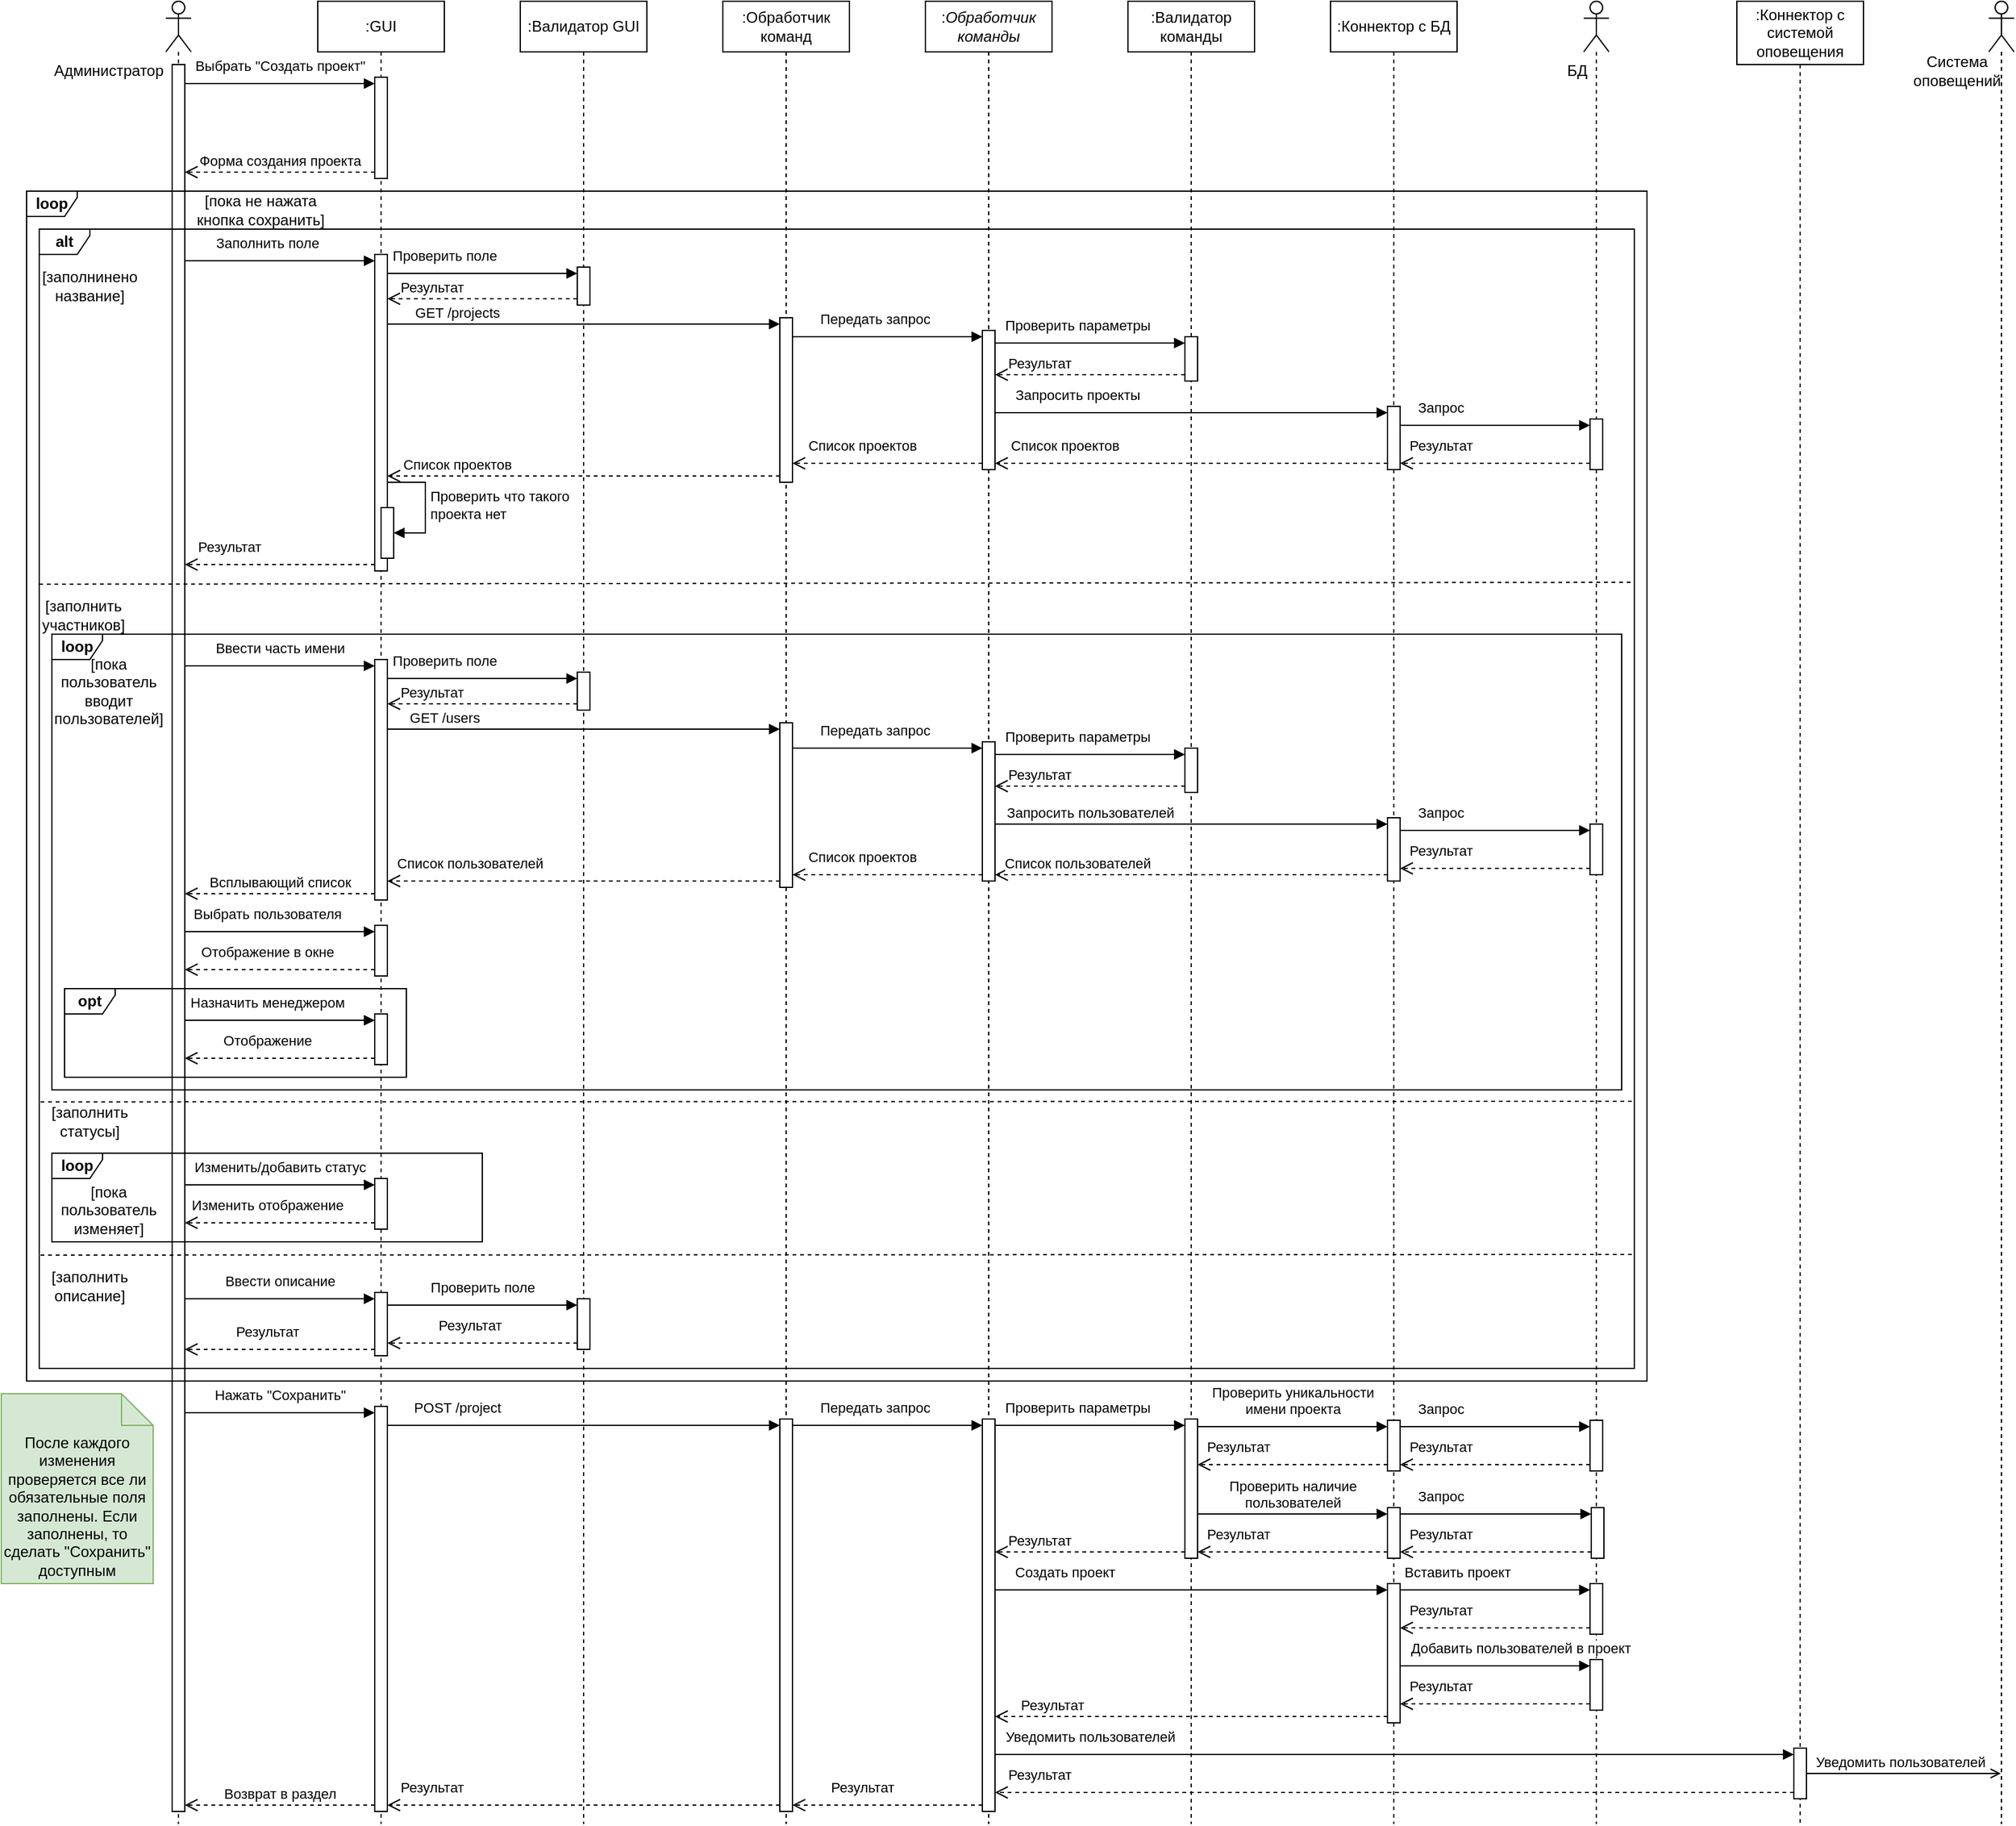 <mxfile version="23.1.5" type="device">
  <diagram name="Страница — 1" id="trLNLtZM0I9YAx9lOJCE">
    <mxGraphModel dx="1525" dy="470" grid="1" gridSize="10" guides="1" tooltips="1" connect="1" arrows="1" fold="1" page="1" pageScale="1" pageWidth="827" pageHeight="1169" math="0" shadow="0">
      <root>
        <mxCell id="0" />
        <mxCell id="1" parent="0" />
        <mxCell id="gv5lze--wlOEz9VzUW8e-1" value="" style="shape=umlLifeline;perimeter=lifelinePerimeter;whiteSpace=wrap;html=1;container=1;dropTarget=0;collapsible=0;recursiveResize=0;outlineConnect=0;portConstraint=eastwest;newEdgeStyle={&quot;curved&quot;:0,&quot;rounded&quot;:0};participant=umlActor;" parent="1" vertex="1">
          <mxGeometry x="110" width="20" height="1440" as="geometry" />
        </mxCell>
        <mxCell id="gv5lze--wlOEz9VzUW8e-3" value="" style="html=1;points=[[0,0,0,0,5],[0,1,0,0,-5],[1,0,0,0,5],[1,1,0,0,-5]];perimeter=orthogonalPerimeter;outlineConnect=0;targetShapes=umlLifeline;portConstraint=eastwest;newEdgeStyle={&quot;curved&quot;:0,&quot;rounded&quot;:0};" parent="gv5lze--wlOEz9VzUW8e-1" vertex="1">
          <mxGeometry x="5" y="50" width="10" height="1380" as="geometry" />
        </mxCell>
        <mxCell id="gv5lze--wlOEz9VzUW8e-2" value="Администратор" style="text;html=1;align=center;verticalAlign=middle;whiteSpace=wrap;rounded=0;" parent="1" vertex="1">
          <mxGeometry x="20" y="40" width="90" height="30" as="geometry" />
        </mxCell>
        <mxCell id="gv5lze--wlOEz9VzUW8e-4" value=":GUI" style="shape=umlLifeline;perimeter=lifelinePerimeter;whiteSpace=wrap;html=1;container=1;dropTarget=0;collapsible=0;recursiveResize=0;outlineConnect=0;portConstraint=eastwest;newEdgeStyle={&quot;curved&quot;:0,&quot;rounded&quot;:0};" parent="1" vertex="1">
          <mxGeometry x="230" width="100" height="1440" as="geometry" />
        </mxCell>
        <mxCell id="gv5lze--wlOEz9VzUW8e-10" value="" style="html=1;points=[[0,0,0,0,5],[0,1,0,0,-5],[1,0,0,0,5],[1,1,0,0,-5]];perimeter=orthogonalPerimeter;outlineConnect=0;targetShapes=umlLifeline;portConstraint=eastwest;newEdgeStyle={&quot;curved&quot;:0,&quot;rounded&quot;:0};" parent="gv5lze--wlOEz9VzUW8e-4" vertex="1">
          <mxGeometry x="45" y="60" width="10" height="80" as="geometry" />
        </mxCell>
        <mxCell id="gv5lze--wlOEz9VzUW8e-78" value="" style="html=1;points=[[0,0,0,0,5],[0,1,0,0,-5],[1,0,0,0,5],[1,1,0,0,-5]];perimeter=orthogonalPerimeter;outlineConnect=0;targetShapes=umlLifeline;portConstraint=eastwest;newEdgeStyle={&quot;curved&quot;:0,&quot;rounded&quot;:0};" parent="gv5lze--wlOEz9VzUW8e-4" vertex="1">
          <mxGeometry x="45" y="520" width="10" height="190" as="geometry" />
        </mxCell>
        <mxCell id="gv5lze--wlOEz9VzUW8e-79" value="Ввести часть имени" style="html=1;verticalAlign=bottom;endArrow=block;curved=0;rounded=0;entryX=0;entryY=0;entryDx=0;entryDy=5;entryPerimeter=0;" parent="gv5lze--wlOEz9VzUW8e-4" target="gv5lze--wlOEz9VzUW8e-78" edge="1">
          <mxGeometry y="5" relative="1" as="geometry">
            <mxPoint x="-105" y="525" as="sourcePoint" />
            <mxPoint as="offset" />
          </mxGeometry>
        </mxCell>
        <mxCell id="gv5lze--wlOEz9VzUW8e-111" value="" style="html=1;points=[[0,0,0,0,5],[0,1,0,0,-5],[1,0,0,0,5],[1,1,0,0,-5]];perimeter=orthogonalPerimeter;outlineConnect=0;targetShapes=umlLifeline;portConstraint=eastwest;newEdgeStyle={&quot;curved&quot;:0,&quot;rounded&quot;:0};" parent="gv5lze--wlOEz9VzUW8e-4" vertex="1">
          <mxGeometry x="45" y="730" width="10" height="40" as="geometry" />
        </mxCell>
        <mxCell id="gv5lze--wlOEz9VzUW8e-116" value="" style="html=1;points=[[0,0,0,0,5],[0,1,0,0,-5],[1,0,0,0,5],[1,1,0,0,-5]];perimeter=orthogonalPerimeter;outlineConnect=0;targetShapes=umlLifeline;portConstraint=eastwest;newEdgeStyle={&quot;curved&quot;:0,&quot;rounded&quot;:0};" parent="gv5lze--wlOEz9VzUW8e-4" vertex="1">
          <mxGeometry x="45" y="800" width="10" height="40" as="geometry" />
        </mxCell>
        <mxCell id="gv5lze--wlOEz9VzUW8e-129" value="" style="html=1;points=[[0,0,0,0,5],[0,1,0,0,-5],[1,0,0,0,5],[1,1,0,0,-5]];perimeter=orthogonalPerimeter;outlineConnect=0;targetShapes=umlLifeline;portConstraint=eastwest;newEdgeStyle={&quot;curved&quot;:0,&quot;rounded&quot;:0};" parent="gv5lze--wlOEz9VzUW8e-4" vertex="1">
          <mxGeometry x="45" y="930" width="10" height="40" as="geometry" />
        </mxCell>
        <mxCell id="gv5lze--wlOEz9VzUW8e-130" value="Изменить/добавить статус" style="html=1;verticalAlign=bottom;endArrow=block;curved=0;rounded=0;entryX=0;entryY=0;entryDx=0;entryDy=5;entryPerimeter=0;" parent="gv5lze--wlOEz9VzUW8e-4" target="gv5lze--wlOEz9VzUW8e-129" edge="1">
          <mxGeometry y="5" relative="1" as="geometry">
            <mxPoint x="-105" y="935" as="sourcePoint" />
            <mxPoint as="offset" />
          </mxGeometry>
        </mxCell>
        <mxCell id="gv5lze--wlOEz9VzUW8e-131" value="Изменить отображение" style="html=1;verticalAlign=bottom;endArrow=open;dashed=1;endSize=8;curved=0;rounded=0;exitX=0;exitY=1;exitDx=0;exitDy=-5;exitPerimeter=0;" parent="gv5lze--wlOEz9VzUW8e-4" source="gv5lze--wlOEz9VzUW8e-129" edge="1">
          <mxGeometry x="0.133" y="-5" relative="1" as="geometry">
            <mxPoint x="-105" y="965" as="targetPoint" />
            <mxPoint as="offset" />
          </mxGeometry>
        </mxCell>
        <mxCell id="gv5lze--wlOEz9VzUW8e-134" value="" style="html=1;points=[[0,0,0,0,5],[0,1,0,0,-5],[1,0,0,0,5],[1,1,0,0,-5]];perimeter=orthogonalPerimeter;outlineConnect=0;targetShapes=umlLifeline;portConstraint=eastwest;newEdgeStyle={&quot;curved&quot;:0,&quot;rounded&quot;:0};" parent="gv5lze--wlOEz9VzUW8e-4" vertex="1">
          <mxGeometry x="45" y="1020" width="10" height="50" as="geometry" />
        </mxCell>
        <mxCell id="gv5lze--wlOEz9VzUW8e-142" value="" style="html=1;points=[[0,0,0,0,5],[0,1,0,0,-5],[1,0,0,0,5],[1,1,0,0,-5]];perimeter=orthogonalPerimeter;outlineConnect=0;targetShapes=umlLifeline;portConstraint=eastwest;newEdgeStyle={&quot;curved&quot;:0,&quot;rounded&quot;:0};" parent="gv5lze--wlOEz9VzUW8e-4" vertex="1">
          <mxGeometry x="45" y="1110" width="10" height="320" as="geometry" />
        </mxCell>
        <mxCell id="gv5lze--wlOEz9VzUW8e-15" value="Выбрать &quot;Создать проект&quot;" style="html=1;verticalAlign=bottom;endArrow=block;curved=0;rounded=0;entryX=0;entryY=0;entryDx=0;entryDy=5;entryPerimeter=0;" parent="1" source="gv5lze--wlOEz9VzUW8e-3" target="gv5lze--wlOEz9VzUW8e-10" edge="1">
          <mxGeometry y="5" relative="1" as="geometry">
            <mxPoint x="130" y="155" as="sourcePoint" />
            <mxPoint as="offset" />
          </mxGeometry>
        </mxCell>
        <mxCell id="gv5lze--wlOEz9VzUW8e-16" value="Форма создания проекта" style="html=1;verticalAlign=bottom;endArrow=open;dashed=1;endSize=8;curved=0;rounded=0;exitX=0;exitY=1;exitDx=0;exitDy=-5;exitPerimeter=0;" parent="1" source="gv5lze--wlOEz9VzUW8e-10" target="gv5lze--wlOEz9VzUW8e-3" edge="1">
          <mxGeometry relative="1" as="geometry">
            <mxPoint x="130" y="225" as="targetPoint" />
          </mxGeometry>
        </mxCell>
        <mxCell id="gv5lze--wlOEz9VzUW8e-20" value="&lt;b&gt;loop&lt;/b&gt;" style="shape=umlFrame;whiteSpace=wrap;html=1;pointerEvents=0;width=40;height=20;" parent="1" vertex="1">
          <mxGeometry y="150" width="1280" height="940" as="geometry" />
        </mxCell>
        <mxCell id="gv5lze--wlOEz9VzUW8e-21" value="[пока не нажата кнопка сохранить]" style="text;html=1;align=center;verticalAlign=middle;whiteSpace=wrap;rounded=0;" parent="1" vertex="1">
          <mxGeometry x="130" y="150" width="110" height="30" as="geometry" />
        </mxCell>
        <mxCell id="gv5lze--wlOEz9VzUW8e-22" value="&lt;b&gt;alt&lt;/b&gt;" style="shape=umlFrame;whiteSpace=wrap;html=1;pointerEvents=0;width=40;height=20;" parent="1" vertex="1">
          <mxGeometry x="10" y="180" width="1260" height="900" as="geometry" />
        </mxCell>
        <mxCell id="gv5lze--wlOEz9VzUW8e-23" value="[заполнинено название]" style="text;html=1;align=center;verticalAlign=middle;whiteSpace=wrap;rounded=0;" parent="1" vertex="1">
          <mxGeometry x="10" y="210" width="80" height="30" as="geometry" />
        </mxCell>
        <mxCell id="gv5lze--wlOEz9VzUW8e-24" value=":Валидатор GUI" style="shape=umlLifeline;perimeter=lifelinePerimeter;whiteSpace=wrap;html=1;container=1;dropTarget=0;collapsible=0;recursiveResize=0;outlineConnect=0;portConstraint=eastwest;newEdgeStyle={&quot;curved&quot;:0,&quot;rounded&quot;:0};" parent="1" vertex="1">
          <mxGeometry x="390" width="100" height="1440" as="geometry" />
        </mxCell>
        <mxCell id="gv5lze--wlOEz9VzUW8e-26" value="" style="html=1;points=[[0,0,0,0,5],[0,1,0,0,-5],[1,0,0,0,5],[1,1,0,0,-5]];perimeter=orthogonalPerimeter;outlineConnect=0;targetShapes=umlLifeline;portConstraint=eastwest;newEdgeStyle={&quot;curved&quot;:0,&quot;rounded&quot;:0};" parent="gv5lze--wlOEz9VzUW8e-24" vertex="1">
          <mxGeometry x="45" y="210" width="10" height="30" as="geometry" />
        </mxCell>
        <mxCell id="gv5lze--wlOEz9VzUW8e-83" value="" style="html=1;points=[[0,0,0,0,5],[0,1,0,0,-5],[1,0,0,0,5],[1,1,0,0,-5]];perimeter=orthogonalPerimeter;outlineConnect=0;targetShapes=umlLifeline;portConstraint=eastwest;newEdgeStyle={&quot;curved&quot;:0,&quot;rounded&quot;:0};" parent="gv5lze--wlOEz9VzUW8e-24" vertex="1">
          <mxGeometry x="45" y="530" width="10" height="30" as="geometry" />
        </mxCell>
        <mxCell id="gv5lze--wlOEz9VzUW8e-137" value="" style="html=1;points=[[0,0,0,0,5],[0,1,0,0,-5],[1,0,0,0,5],[1,1,0,0,-5]];perimeter=orthogonalPerimeter;outlineConnect=0;targetShapes=umlLifeline;portConstraint=eastwest;newEdgeStyle={&quot;curved&quot;:0,&quot;rounded&quot;:0};" parent="gv5lze--wlOEz9VzUW8e-24" vertex="1">
          <mxGeometry x="45" y="1025" width="10" height="40" as="geometry" />
        </mxCell>
        <mxCell id="gv5lze--wlOEz9VzUW8e-27" value="Проверить поле" style="html=1;verticalAlign=bottom;endArrow=block;curved=0;rounded=0;entryX=0;entryY=0;entryDx=0;entryDy=5;entryPerimeter=0;" parent="1" source="gv5lze--wlOEz9VzUW8e-65" target="gv5lze--wlOEz9VzUW8e-26" edge="1">
          <mxGeometry x="-0.4" y="5" relative="1" as="geometry">
            <mxPoint x="285" y="225" as="sourcePoint" />
            <mxPoint as="offset" />
          </mxGeometry>
        </mxCell>
        <mxCell id="gv5lze--wlOEz9VzUW8e-28" value="Результат" style="html=1;verticalAlign=bottom;endArrow=open;dashed=1;endSize=8;curved=0;rounded=0;exitX=0;exitY=1;exitDx=0;exitDy=-5;exitPerimeter=0;" parent="1" source="gv5lze--wlOEz9VzUW8e-26" target="gv5lze--wlOEz9VzUW8e-65" edge="1">
          <mxGeometry x="0.533" relative="1" as="geometry">
            <mxPoint x="285" y="295" as="targetPoint" />
            <mxPoint as="offset" />
          </mxGeometry>
        </mxCell>
        <mxCell id="gv5lze--wlOEz9VzUW8e-29" value=":Обработчик команд" style="shape=umlLifeline;perimeter=lifelinePerimeter;whiteSpace=wrap;html=1;container=1;dropTarget=0;collapsible=0;recursiveResize=0;outlineConnect=0;portConstraint=eastwest;newEdgeStyle={&quot;curved&quot;:0,&quot;rounded&quot;:0};" parent="1" vertex="1">
          <mxGeometry x="550" width="100" height="1440" as="geometry" />
        </mxCell>
        <mxCell id="gv5lze--wlOEz9VzUW8e-43" value="" style="html=1;points=[[0,0,0,0,5],[0,1,0,0,-5],[1,0,0,0,5],[1,1,0,0,-5]];perimeter=orthogonalPerimeter;outlineConnect=0;targetShapes=umlLifeline;portConstraint=eastwest;newEdgeStyle={&quot;curved&quot;:0,&quot;rounded&quot;:0};" parent="gv5lze--wlOEz9VzUW8e-29" vertex="1">
          <mxGeometry x="45" y="250" width="10" height="130" as="geometry" />
        </mxCell>
        <mxCell id="gv5lze--wlOEz9VzUW8e-95" value="" style="html=1;points=[[0,0,0,0,5],[0,1,0,0,-5],[1,0,0,0,5],[1,1,0,0,-5]];perimeter=orthogonalPerimeter;outlineConnect=0;targetShapes=umlLifeline;portConstraint=eastwest;newEdgeStyle={&quot;curved&quot;:0,&quot;rounded&quot;:0};" parent="gv5lze--wlOEz9VzUW8e-29" vertex="1">
          <mxGeometry x="45" y="570" width="10" height="130" as="geometry" />
        </mxCell>
        <mxCell id="gv5lze--wlOEz9VzUW8e-145" value="" style="html=1;points=[[0,0,0,0,5],[0,1,0,0,-5],[1,0,0,0,5],[1,1,0,0,-5]];perimeter=orthogonalPerimeter;outlineConnect=0;targetShapes=umlLifeline;portConstraint=eastwest;newEdgeStyle={&quot;curved&quot;:0,&quot;rounded&quot;:0};" parent="gv5lze--wlOEz9VzUW8e-29" vertex="1">
          <mxGeometry x="45" y="1120" width="10" height="310" as="geometry" />
        </mxCell>
        <mxCell id="gv5lze--wlOEz9VzUW8e-31" value=":&lt;i&gt;Обработчик команды&lt;/i&gt;" style="shape=umlLifeline;perimeter=lifelinePerimeter;whiteSpace=wrap;html=1;container=1;dropTarget=0;collapsible=0;recursiveResize=0;outlineConnect=0;portConstraint=eastwest;newEdgeStyle={&quot;curved&quot;:0,&quot;rounded&quot;:0};" parent="1" vertex="1">
          <mxGeometry x="710" width="100" height="1440" as="geometry" />
        </mxCell>
        <mxCell id="gv5lze--wlOEz9VzUW8e-47" value="" style="html=1;points=[[0,0,0,0,5],[0,1,0,0,-5],[1,0,0,0,5],[1,1,0,0,-5]];perimeter=orthogonalPerimeter;outlineConnect=0;targetShapes=umlLifeline;portConstraint=eastwest;newEdgeStyle={&quot;curved&quot;:0,&quot;rounded&quot;:0};" parent="gv5lze--wlOEz9VzUW8e-31" vertex="1">
          <mxGeometry x="45" y="260" width="10" height="110" as="geometry" />
        </mxCell>
        <mxCell id="gv5lze--wlOEz9VzUW8e-98" value="" style="html=1;points=[[0,0,0,0,5],[0,1,0,0,-5],[1,0,0,0,5],[1,1,0,0,-5]];perimeter=orthogonalPerimeter;outlineConnect=0;targetShapes=umlLifeline;portConstraint=eastwest;newEdgeStyle={&quot;curved&quot;:0,&quot;rounded&quot;:0};" parent="gv5lze--wlOEz9VzUW8e-31" vertex="1">
          <mxGeometry x="45" y="585" width="10" height="110" as="geometry" />
        </mxCell>
        <mxCell id="gv5lze--wlOEz9VzUW8e-151" value="" style="html=1;points=[[0,0,0,0,5],[0,1,0,0,-5],[1,0,0,0,5],[1,1,0,0,-5]];perimeter=orthogonalPerimeter;outlineConnect=0;targetShapes=umlLifeline;portConstraint=eastwest;newEdgeStyle={&quot;curved&quot;:0,&quot;rounded&quot;:0};" parent="gv5lze--wlOEz9VzUW8e-31" vertex="1">
          <mxGeometry x="45" y="1120" width="10" height="310" as="geometry" />
        </mxCell>
        <mxCell id="gv5lze--wlOEz9VzUW8e-34" value=":Коннектор с БД" style="shape=umlLifeline;perimeter=lifelinePerimeter;whiteSpace=wrap;html=1;container=1;dropTarget=0;collapsible=0;recursiveResize=0;outlineConnect=0;portConstraint=eastwest;newEdgeStyle={&quot;curved&quot;:0,&quot;rounded&quot;:0};" parent="1" vertex="1">
          <mxGeometry x="1030" width="100" height="1440" as="geometry" />
        </mxCell>
        <mxCell id="gv5lze--wlOEz9VzUW8e-59" value="" style="html=1;points=[[0,0,0,0,5],[0,1,0,0,-5],[1,0,0,0,5],[1,1,0,0,-5]];perimeter=orthogonalPerimeter;outlineConnect=0;targetShapes=umlLifeline;portConstraint=eastwest;newEdgeStyle={&quot;curved&quot;:0,&quot;rounded&quot;:0};" parent="gv5lze--wlOEz9VzUW8e-34" vertex="1">
          <mxGeometry x="45" y="320" width="10" height="50" as="geometry" />
        </mxCell>
        <mxCell id="gv5lze--wlOEz9VzUW8e-157" value="" style="html=1;points=[[0,0,0,0,5],[0,1,0,0,-5],[1,0,0,0,5],[1,1,0,0,-5]];perimeter=orthogonalPerimeter;outlineConnect=0;targetShapes=umlLifeline;portConstraint=eastwest;newEdgeStyle={&quot;curved&quot;:0,&quot;rounded&quot;:0};" parent="gv5lze--wlOEz9VzUW8e-34" vertex="1">
          <mxGeometry x="45" y="1121" width="10" height="40" as="geometry" />
        </mxCell>
        <mxCell id="gv5lze--wlOEz9VzUW8e-164" value="" style="html=1;points=[[0,0,0,0,5],[0,1,0,0,-5],[1,0,0,0,5],[1,1,0,0,-5]];perimeter=orthogonalPerimeter;outlineConnect=0;targetShapes=umlLifeline;portConstraint=eastwest;newEdgeStyle={&quot;curved&quot;:0,&quot;rounded&quot;:0};" parent="gv5lze--wlOEz9VzUW8e-34" vertex="1">
          <mxGeometry x="45" y="1190" width="10" height="40" as="geometry" />
        </mxCell>
        <mxCell id="gv5lze--wlOEz9VzUW8e-171" value="" style="html=1;points=[[0,0,0,0,5],[0,1,0,0,-5],[1,0,0,0,5],[1,1,0,0,-5]];perimeter=orthogonalPerimeter;outlineConnect=0;targetShapes=umlLifeline;portConstraint=eastwest;newEdgeStyle={&quot;curved&quot;:0,&quot;rounded&quot;:0};" parent="gv5lze--wlOEz9VzUW8e-34" vertex="1">
          <mxGeometry x="45" y="1250" width="10" height="110" as="geometry" />
        </mxCell>
        <mxCell id="gv5lze--wlOEz9VzUW8e-38" value="" style="shape=umlLifeline;perimeter=lifelinePerimeter;whiteSpace=wrap;html=1;container=1;dropTarget=0;collapsible=0;recursiveResize=0;outlineConnect=0;portConstraint=eastwest;newEdgeStyle={&quot;curved&quot;:0,&quot;rounded&quot;:0};participant=umlActor;" parent="1" vertex="1">
          <mxGeometry x="1230" width="20" height="1440" as="geometry" />
        </mxCell>
        <mxCell id="gv5lze--wlOEz9VzUW8e-62" value="" style="html=1;points=[[0,0,0,0,5],[0,1,0,0,-5],[1,0,0,0,5],[1,1,0,0,-5]];perimeter=orthogonalPerimeter;outlineConnect=0;targetShapes=umlLifeline;portConstraint=eastwest;newEdgeStyle={&quot;curved&quot;:0,&quot;rounded&quot;:0};" parent="gv5lze--wlOEz9VzUW8e-38" vertex="1">
          <mxGeometry x="5" y="330" width="10" height="40" as="geometry" />
        </mxCell>
        <mxCell id="gv5lze--wlOEz9VzUW8e-158" value="" style="html=1;points=[[0,0,0,0,5],[0,1,0,0,-5],[1,0,0,0,5],[1,1,0,0,-5]];perimeter=orthogonalPerimeter;outlineConnect=0;targetShapes=umlLifeline;portConstraint=eastwest;newEdgeStyle={&quot;curved&quot;:0,&quot;rounded&quot;:0};" parent="gv5lze--wlOEz9VzUW8e-38" vertex="1">
          <mxGeometry x="5" y="1121" width="10" height="40" as="geometry" />
        </mxCell>
        <mxCell id="gv5lze--wlOEz9VzUW8e-165" value="" style="html=1;points=[[0,0,0,0,5],[0,1,0,0,-5],[1,0,0,0,5],[1,1,0,0,-5]];perimeter=orthogonalPerimeter;outlineConnect=0;targetShapes=umlLifeline;portConstraint=eastwest;newEdgeStyle={&quot;curved&quot;:0,&quot;rounded&quot;:0};" parent="gv5lze--wlOEz9VzUW8e-38" vertex="1">
          <mxGeometry x="6" y="1190" width="10" height="40" as="geometry" />
        </mxCell>
        <mxCell id="gv5lze--wlOEz9VzUW8e-174" value="" style="html=1;points=[[0,0,0,0,5],[0,1,0,0,-5],[1,0,0,0,5],[1,1,0,0,-5]];perimeter=orthogonalPerimeter;outlineConnect=0;targetShapes=umlLifeline;portConstraint=eastwest;newEdgeStyle={&quot;curved&quot;:0,&quot;rounded&quot;:0};" parent="gv5lze--wlOEz9VzUW8e-38" vertex="1">
          <mxGeometry x="5" y="1250" width="10" height="40" as="geometry" />
        </mxCell>
        <mxCell id="gv5lze--wlOEz9VzUW8e-177" value="" style="html=1;points=[[0,0,0,0,5],[0,1,0,0,-5],[1,0,0,0,5],[1,1,0,0,-5]];perimeter=orthogonalPerimeter;outlineConnect=0;targetShapes=umlLifeline;portConstraint=eastwest;newEdgeStyle={&quot;curved&quot;:0,&quot;rounded&quot;:0};" parent="gv5lze--wlOEz9VzUW8e-38" vertex="1">
          <mxGeometry x="5" y="1310" width="10" height="40" as="geometry" />
        </mxCell>
        <mxCell id="gv5lze--wlOEz9VzUW8e-178" value="Добавить пользователей в проект" style="html=1;verticalAlign=bottom;endArrow=block;curved=0;rounded=0;entryX=0;entryY=0;entryDx=0;entryDy=5;entryPerimeter=0;" parent="gv5lze--wlOEz9VzUW8e-38" target="gv5lze--wlOEz9VzUW8e-177" edge="1">
          <mxGeometry x="0.267" y="5" relative="1" as="geometry">
            <mxPoint x="-145" y="1315" as="sourcePoint" />
            <mxPoint as="offset" />
          </mxGeometry>
        </mxCell>
        <mxCell id="gv5lze--wlOEz9VzUW8e-179" value="Результат" style="html=1;verticalAlign=bottom;endArrow=open;dashed=1;endSize=8;curved=0;rounded=0;exitX=0;exitY=1;exitDx=0;exitDy=-5;exitPerimeter=0;" parent="gv5lze--wlOEz9VzUW8e-38" source="gv5lze--wlOEz9VzUW8e-177" edge="1">
          <mxGeometry x="0.581" y="-5" relative="1" as="geometry">
            <mxPoint x="-145" y="1345" as="targetPoint" />
            <mxPoint as="offset" />
          </mxGeometry>
        </mxCell>
        <mxCell id="gv5lze--wlOEz9VzUW8e-39" value="БД" style="text;html=1;align=center;verticalAlign=middle;whiteSpace=wrap;rounded=0;" parent="1" vertex="1">
          <mxGeometry x="1210" y="40" width="30" height="30" as="geometry" />
        </mxCell>
        <mxCell id="gv5lze--wlOEz9VzUW8e-40" value=":Коннектор с системой оповещения" style="shape=umlLifeline;perimeter=lifelinePerimeter;whiteSpace=wrap;html=1;container=1;dropTarget=0;collapsible=0;recursiveResize=0;outlineConnect=0;portConstraint=eastwest;newEdgeStyle={&quot;curved&quot;:0,&quot;rounded&quot;:0};size=50;" parent="1" vertex="1">
          <mxGeometry x="1351" width="100" height="1440" as="geometry" />
        </mxCell>
        <mxCell id="gv5lze--wlOEz9VzUW8e-180" value="" style="html=1;points=[[0,0,0,0,5],[0,1,0,0,-5],[1,0,0,0,5],[1,1,0,0,-5]];perimeter=orthogonalPerimeter;outlineConnect=0;targetShapes=umlLifeline;portConstraint=eastwest;newEdgeStyle={&quot;curved&quot;:0,&quot;rounded&quot;:0};" parent="gv5lze--wlOEz9VzUW8e-40" vertex="1">
          <mxGeometry x="45" y="1380" width="10" height="40" as="geometry" />
        </mxCell>
        <mxCell id="gv5lze--wlOEz9VzUW8e-41" value="" style="shape=umlLifeline;perimeter=lifelinePerimeter;whiteSpace=wrap;html=1;container=1;dropTarget=0;collapsible=0;recursiveResize=0;outlineConnect=0;portConstraint=eastwest;newEdgeStyle={&quot;curved&quot;:0,&quot;rounded&quot;:0};participant=umlActor;" parent="1" vertex="1">
          <mxGeometry x="1550" width="20" height="1440" as="geometry" />
        </mxCell>
        <mxCell id="gv5lze--wlOEz9VzUW8e-42" value="Система оповещений" style="text;html=1;align=center;verticalAlign=middle;whiteSpace=wrap;rounded=0;" parent="1" vertex="1">
          <mxGeometry x="1490" y="40" width="70" height="30" as="geometry" />
        </mxCell>
        <mxCell id="gv5lze--wlOEz9VzUW8e-44" value="GET /projects" style="html=1;verticalAlign=bottom;endArrow=block;curved=0;rounded=0;entryX=0;entryY=0;entryDx=0;entryDy=5;entryPerimeter=0;" parent="1" source="gv5lze--wlOEz9VzUW8e-65" target="gv5lze--wlOEz9VzUW8e-43" edge="1">
          <mxGeometry x="-0.645" relative="1" as="geometry">
            <mxPoint x="285" y="225" as="sourcePoint" />
            <mxPoint as="offset" />
          </mxGeometry>
        </mxCell>
        <mxCell id="gv5lze--wlOEz9VzUW8e-45" value="Список проектов" style="html=1;verticalAlign=bottom;endArrow=open;dashed=1;endSize=8;curved=0;rounded=0;exitX=0;exitY=1;exitDx=0;exitDy=-5;exitPerimeter=0;" parent="1" source="gv5lze--wlOEz9VzUW8e-43" target="gv5lze--wlOEz9VzUW8e-65" edge="1">
          <mxGeometry x="0.645" relative="1" as="geometry">
            <mxPoint x="285" y="295" as="targetPoint" />
            <mxPoint as="offset" />
          </mxGeometry>
        </mxCell>
        <mxCell id="gv5lze--wlOEz9VzUW8e-48" value="Передать запрос" style="html=1;verticalAlign=bottom;endArrow=block;curved=0;rounded=0;entryX=0;entryY=0;entryDx=0;entryDy=5;entryPerimeter=0;" parent="1" source="gv5lze--wlOEz9VzUW8e-43" target="gv5lze--wlOEz9VzUW8e-47" edge="1">
          <mxGeometry x="-0.133" y="5" relative="1" as="geometry">
            <mxPoint x="605" y="225" as="sourcePoint" />
            <mxPoint as="offset" />
          </mxGeometry>
        </mxCell>
        <mxCell id="gv5lze--wlOEz9VzUW8e-49" value="Список проектов" style="html=1;verticalAlign=bottom;endArrow=open;dashed=1;endSize=8;curved=0;rounded=0;exitX=0;exitY=1;exitDx=0;exitDy=-5;exitPerimeter=0;" parent="1" source="gv5lze--wlOEz9VzUW8e-47" target="gv5lze--wlOEz9VzUW8e-43" edge="1">
          <mxGeometry x="0.267" y="-5" relative="1" as="geometry">
            <mxPoint x="605" y="295" as="targetPoint" />
            <mxPoint as="offset" />
          </mxGeometry>
        </mxCell>
        <mxCell id="gv5lze--wlOEz9VzUW8e-54" value=":Валидатор команды" style="shape=umlLifeline;perimeter=lifelinePerimeter;whiteSpace=wrap;html=1;container=1;dropTarget=0;collapsible=0;recursiveResize=0;outlineConnect=0;portConstraint=eastwest;newEdgeStyle={&quot;curved&quot;:0,&quot;rounded&quot;:0};" parent="1" vertex="1">
          <mxGeometry x="870" width="100" height="1440" as="geometry" />
        </mxCell>
        <mxCell id="gv5lze--wlOEz9VzUW8e-56" value="" style="html=1;points=[[0,0,0,0,5],[0,1,0,0,-5],[1,0,0,0,5],[1,1,0,0,-5]];perimeter=orthogonalPerimeter;outlineConnect=0;targetShapes=umlLifeline;portConstraint=eastwest;newEdgeStyle={&quot;curved&quot;:0,&quot;rounded&quot;:0};" parent="gv5lze--wlOEz9VzUW8e-54" vertex="1">
          <mxGeometry x="45" y="265" width="10" height="35" as="geometry" />
        </mxCell>
        <mxCell id="gv5lze--wlOEz9VzUW8e-154" value="" style="html=1;points=[[0,0,0,0,5],[0,1,0,0,-5],[1,0,0,0,5],[1,1,0,0,-5]];perimeter=orthogonalPerimeter;outlineConnect=0;targetShapes=umlLifeline;portConstraint=eastwest;newEdgeStyle={&quot;curved&quot;:0,&quot;rounded&quot;:0};" parent="gv5lze--wlOEz9VzUW8e-54" vertex="1">
          <mxGeometry x="45" y="1120" width="10" height="110" as="geometry" />
        </mxCell>
        <mxCell id="gv5lze--wlOEz9VzUW8e-57" value="Проверить параметры" style="html=1;verticalAlign=bottom;endArrow=block;curved=0;rounded=0;entryX=0;entryY=0;entryDx=0;entryDy=5;entryPerimeter=0;" parent="1" source="gv5lze--wlOEz9VzUW8e-47" target="gv5lze--wlOEz9VzUW8e-56" edge="1">
          <mxGeometry x="-0.133" y="5" relative="1" as="geometry">
            <mxPoint x="765" y="225" as="sourcePoint" />
            <mxPoint as="offset" />
          </mxGeometry>
        </mxCell>
        <mxCell id="gv5lze--wlOEz9VzUW8e-58" value="Результат" style="html=1;verticalAlign=bottom;endArrow=open;dashed=1;endSize=8;curved=0;rounded=0;exitX=0;exitY=1;exitDx=0;exitDy=-5;exitPerimeter=0;" parent="1" source="gv5lze--wlOEz9VzUW8e-56" target="gv5lze--wlOEz9VzUW8e-47" edge="1">
          <mxGeometry x="0.533" relative="1" as="geometry">
            <mxPoint x="765" y="295" as="targetPoint" />
            <mxPoint as="offset" />
          </mxGeometry>
        </mxCell>
        <mxCell id="gv5lze--wlOEz9VzUW8e-60" value="Запросить проекты" style="html=1;verticalAlign=bottom;endArrow=block;curved=0;rounded=0;entryX=0;entryY=0;entryDx=0;entryDy=5;entryPerimeter=0;" parent="1" source="gv5lze--wlOEz9VzUW8e-47" target="gv5lze--wlOEz9VzUW8e-59" edge="1">
          <mxGeometry x="-0.581" y="5" relative="1" as="geometry">
            <mxPoint x="925" y="315" as="sourcePoint" />
            <mxPoint as="offset" />
          </mxGeometry>
        </mxCell>
        <mxCell id="gv5lze--wlOEz9VzUW8e-61" value="Список проектов" style="html=1;verticalAlign=bottom;endArrow=open;dashed=1;endSize=8;curved=0;rounded=0;exitX=0;exitY=1;exitDx=0;exitDy=-5;exitPerimeter=0;" parent="1" source="gv5lze--wlOEz9VzUW8e-59" target="gv5lze--wlOEz9VzUW8e-47" edge="1">
          <mxGeometry x="0.645" y="-5" relative="1" as="geometry">
            <mxPoint x="925" y="345" as="targetPoint" />
            <mxPoint as="offset" />
          </mxGeometry>
        </mxCell>
        <mxCell id="gv5lze--wlOEz9VzUW8e-63" value="Запрос" style="html=1;verticalAlign=bottom;endArrow=block;curved=0;rounded=0;entryX=0;entryY=0;entryDx=0;entryDy=5;entryPerimeter=0;" parent="1" source="gv5lze--wlOEz9VzUW8e-59" target="gv5lze--wlOEz9VzUW8e-62" edge="1">
          <mxGeometry x="-0.581" y="5" relative="1" as="geometry">
            <mxPoint x="925" y="305" as="sourcePoint" />
            <mxPoint as="offset" />
          </mxGeometry>
        </mxCell>
        <mxCell id="gv5lze--wlOEz9VzUW8e-64" value="Результат" style="html=1;verticalAlign=bottom;endArrow=open;dashed=1;endSize=8;curved=0;rounded=0;exitX=0;exitY=1;exitDx=0;exitDy=-5;exitPerimeter=0;" parent="1" source="gv5lze--wlOEz9VzUW8e-62" target="gv5lze--wlOEz9VzUW8e-59" edge="1">
          <mxGeometry x="0.581" y="-5" relative="1" as="geometry">
            <mxPoint x="925" y="345" as="targetPoint" />
            <mxPoint as="offset" />
          </mxGeometry>
        </mxCell>
        <mxCell id="gv5lze--wlOEz9VzUW8e-65" value="" style="html=1;points=[[0,0,0,0,5],[0,1,0,0,-5],[1,0,0,0,5],[1,1,0,0,-5]];perimeter=orthogonalPerimeter;outlineConnect=0;targetShapes=umlLifeline;portConstraint=eastwest;newEdgeStyle={&quot;curved&quot;:0,&quot;rounded&quot;:0};" parent="1" vertex="1">
          <mxGeometry x="275" y="200" width="10" height="250" as="geometry" />
        </mxCell>
        <mxCell id="gv5lze--wlOEz9VzUW8e-66" value="Заполнить поле" style="html=1;verticalAlign=bottom;endArrow=block;curved=0;rounded=0;entryX=0;entryY=0;entryDx=0;entryDy=5;entryPerimeter=0;" parent="1" source="gv5lze--wlOEz9VzUW8e-3" target="gv5lze--wlOEz9VzUW8e-65" edge="1">
          <mxGeometry x="-0.133" y="5" relative="1" as="geometry">
            <mxPoint x="295" y="235" as="sourcePoint" />
            <mxPoint as="offset" />
            <mxPoint x="445" y="235" as="targetPoint" />
          </mxGeometry>
        </mxCell>
        <mxCell id="gv5lze--wlOEz9VzUW8e-67" value="" style="html=1;points=[[0,0,0,0,5],[0,1,0,0,-5],[1,0,0,0,5],[1,1,0,0,-5]];perimeter=orthogonalPerimeter;outlineConnect=0;targetShapes=umlLifeline;portConstraint=eastwest;newEdgeStyle={&quot;curved&quot;:0,&quot;rounded&quot;:0};" parent="1" vertex="1">
          <mxGeometry x="280" y="400" width="10" height="40" as="geometry" />
        </mxCell>
        <mxCell id="gv5lze--wlOEz9VzUW8e-68" value="Проверить что такого&lt;br&gt;проекта нет" style="html=1;align=left;spacingLeft=2;endArrow=block;rounded=0;edgeStyle=orthogonalEdgeStyle;curved=0;rounded=0;" parent="1" source="gv5lze--wlOEz9VzUW8e-65" target="gv5lze--wlOEz9VzUW8e-67" edge="1">
          <mxGeometry relative="1" as="geometry">
            <mxPoint x="285" y="380" as="sourcePoint" />
            <Array as="points">
              <mxPoint x="315" y="380" />
              <mxPoint x="315" y="420" />
            </Array>
          </mxGeometry>
        </mxCell>
        <mxCell id="gv5lze--wlOEz9VzUW8e-69" value="Результат" style="html=1;verticalAlign=bottom;endArrow=open;dashed=1;endSize=8;curved=0;rounded=0;exitX=0;exitY=1;exitDx=0;exitDy=-5;exitPerimeter=0;" parent="1" source="gv5lze--wlOEz9VzUW8e-65" target="gv5lze--wlOEz9VzUW8e-3" edge="1">
          <mxGeometry x="0.533" y="-5" relative="1" as="geometry">
            <mxPoint x="295" y="375" as="targetPoint" />
            <mxPoint x="445" y="375" as="sourcePoint" />
            <mxPoint as="offset" />
          </mxGeometry>
        </mxCell>
        <mxCell id="gv5lze--wlOEz9VzUW8e-70" value="" style="endArrow=none;dashed=1;html=1;rounded=0;exitX=0;exitY=0.431;exitDx=0;exitDy=0;exitPerimeter=0;" parent="1" edge="1">
          <mxGeometry width="50" height="50" relative="1" as="geometry">
            <mxPoint x="10" y="460.48" as="sourcePoint" />
            <mxPoint x="1270" y="459" as="targetPoint" />
          </mxGeometry>
        </mxCell>
        <mxCell id="gv5lze--wlOEz9VzUW8e-71" value="[заполнить участников]" style="text;html=1;align=center;verticalAlign=middle;whiteSpace=wrap;rounded=0;" parent="1" vertex="1">
          <mxGeometry x="10" y="470" width="70" height="30" as="geometry" />
        </mxCell>
        <mxCell id="gv5lze--wlOEz9VzUW8e-76" value="&lt;b&gt;loop&lt;/b&gt;" style="shape=umlFrame;whiteSpace=wrap;html=1;pointerEvents=0;width=40;height=20;" parent="1" vertex="1">
          <mxGeometry x="20" y="500" width="1240" height="360" as="geometry" />
        </mxCell>
        <mxCell id="gv5lze--wlOEz9VzUW8e-77" value="[пока пользователь вводит пользователей]" style="text;html=1;align=center;verticalAlign=middle;whiteSpace=wrap;rounded=0;" parent="1" vertex="1">
          <mxGeometry x="30" y="530" width="70" height="30" as="geometry" />
        </mxCell>
        <mxCell id="gv5lze--wlOEz9VzUW8e-84" value="Проверить поле" style="html=1;verticalAlign=bottom;endArrow=block;curved=0;rounded=0;entryX=0;entryY=0;entryDx=0;entryDy=5;entryPerimeter=0;" parent="1" source="gv5lze--wlOEz9VzUW8e-78" target="gv5lze--wlOEz9VzUW8e-83" edge="1">
          <mxGeometry x="-0.4" y="5" relative="1" as="geometry">
            <mxPoint x="285" y="535" as="sourcePoint" />
            <mxPoint as="offset" />
          </mxGeometry>
        </mxCell>
        <mxCell id="gv5lze--wlOEz9VzUW8e-85" value="Результат" style="html=1;verticalAlign=bottom;endArrow=open;dashed=1;endSize=8;curved=0;rounded=0;exitX=0;exitY=1;exitDx=0;exitDy=-5;exitPerimeter=0;" parent="1" source="gv5lze--wlOEz9VzUW8e-83" target="gv5lze--wlOEz9VzUW8e-78" edge="1">
          <mxGeometry x="0.533" relative="1" as="geometry">
            <mxPoint x="285" y="555" as="targetPoint" />
            <mxPoint as="offset" />
          </mxGeometry>
        </mxCell>
        <mxCell id="gv5lze--wlOEz9VzUW8e-80" value="Всплывающий список" style="html=1;verticalAlign=bottom;endArrow=open;dashed=1;endSize=8;curved=0;rounded=0;exitX=0;exitY=1;exitDx=0;exitDy=-5;exitPerimeter=0;" parent="1" source="gv5lze--wlOEz9VzUW8e-78" target="gv5lze--wlOEz9VzUW8e-3" edge="1">
          <mxGeometry relative="1" as="geometry">
            <mxPoint x="125" y="595" as="targetPoint" />
          </mxGeometry>
        </mxCell>
        <mxCell id="gv5lze--wlOEz9VzUW8e-96" value="GET /users" style="html=1;verticalAlign=bottom;endArrow=block;curved=0;rounded=0;entryX=0;entryY=0;entryDx=0;entryDy=5;entryPerimeter=0;" parent="1" source="gv5lze--wlOEz9VzUW8e-78" target="gv5lze--wlOEz9VzUW8e-95" edge="1">
          <mxGeometry x="-0.71" relative="1" as="geometry">
            <mxPoint x="445" y="575" as="sourcePoint" />
            <mxPoint as="offset" />
          </mxGeometry>
        </mxCell>
        <mxCell id="gv5lze--wlOEz9VzUW8e-97" value="Список пользователей" style="html=1;verticalAlign=bottom;endArrow=open;dashed=1;endSize=8;curved=0;rounded=0;exitX=0;exitY=1;exitDx=0;exitDy=-5;exitPerimeter=0;" parent="1" source="gv5lze--wlOEz9VzUW8e-95" target="gv5lze--wlOEz9VzUW8e-78" edge="1">
          <mxGeometry x="0.581" y="-5" relative="1" as="geometry">
            <mxPoint x="445" y="595" as="targetPoint" />
            <mxPoint as="offset" />
          </mxGeometry>
        </mxCell>
        <mxCell id="gv5lze--wlOEz9VzUW8e-99" value="" style="html=1;points=[[0,0,0,0,5],[0,1,0,0,-5],[1,0,0,0,5],[1,1,0,0,-5]];perimeter=orthogonalPerimeter;outlineConnect=0;targetShapes=umlLifeline;portConstraint=eastwest;newEdgeStyle={&quot;curved&quot;:0,&quot;rounded&quot;:0};" parent="1" vertex="1">
          <mxGeometry x="1075" y="645" width="10" height="50" as="geometry" />
        </mxCell>
        <mxCell id="gv5lze--wlOEz9VzUW8e-100" value="" style="html=1;points=[[0,0,0,0,5],[0,1,0,0,-5],[1,0,0,0,5],[1,1,0,0,-5]];perimeter=orthogonalPerimeter;outlineConnect=0;targetShapes=umlLifeline;portConstraint=eastwest;newEdgeStyle={&quot;curved&quot;:0,&quot;rounded&quot;:0};" parent="1" vertex="1">
          <mxGeometry x="1235" y="650" width="10" height="40" as="geometry" />
        </mxCell>
        <mxCell id="gv5lze--wlOEz9VzUW8e-101" value="Передать запрос" style="html=1;verticalAlign=bottom;endArrow=block;curved=0;rounded=0;entryX=0;entryY=0;entryDx=0;entryDy=5;entryPerimeter=0;" parent="1" source="gv5lze--wlOEz9VzUW8e-95" target="gv5lze--wlOEz9VzUW8e-98" edge="1">
          <mxGeometry x="-0.133" y="5" relative="1" as="geometry">
            <mxPoint x="615" y="275" as="sourcePoint" />
            <mxPoint as="offset" />
          </mxGeometry>
        </mxCell>
        <mxCell id="gv5lze--wlOEz9VzUW8e-102" value="Список проектов" style="html=1;verticalAlign=bottom;endArrow=open;dashed=1;endSize=8;curved=0;rounded=0;exitX=0;exitY=1;exitDx=0;exitDy=-5;exitPerimeter=0;" parent="1" source="gv5lze--wlOEz9VzUW8e-98" target="gv5lze--wlOEz9VzUW8e-95" edge="1">
          <mxGeometry x="0.267" y="-5" relative="1" as="geometry">
            <mxPoint x="615" y="375" as="targetPoint" />
            <mxPoint as="offset" />
          </mxGeometry>
        </mxCell>
        <mxCell id="gv5lze--wlOEz9VzUW8e-103" value="" style="html=1;points=[[0,0,0,0,5],[0,1,0,0,-5],[1,0,0,0,5],[1,1,0,0,-5]];perimeter=orthogonalPerimeter;outlineConnect=0;targetShapes=umlLifeline;portConstraint=eastwest;newEdgeStyle={&quot;curved&quot;:0,&quot;rounded&quot;:0};" parent="1" vertex="1">
          <mxGeometry x="915" y="590" width="10" height="35" as="geometry" />
        </mxCell>
        <mxCell id="gv5lze--wlOEz9VzUW8e-104" value="Проверить параметры" style="html=1;verticalAlign=bottom;endArrow=block;curved=0;rounded=0;entryX=0;entryY=0;entryDx=0;entryDy=5;entryPerimeter=0;" parent="1" source="gv5lze--wlOEz9VzUW8e-98" target="gv5lze--wlOEz9VzUW8e-103" edge="1">
          <mxGeometry x="-0.133" y="5" relative="1" as="geometry">
            <mxPoint x="775" y="235" as="sourcePoint" />
            <mxPoint as="offset" />
          </mxGeometry>
        </mxCell>
        <mxCell id="gv5lze--wlOEz9VzUW8e-105" value="Результат" style="html=1;verticalAlign=bottom;endArrow=open;dashed=1;endSize=8;curved=0;rounded=0;exitX=0;exitY=1;exitDx=0;exitDy=-5;exitPerimeter=0;" parent="1" source="gv5lze--wlOEz9VzUW8e-103" target="gv5lze--wlOEz9VzUW8e-98" edge="1">
          <mxGeometry x="0.533" relative="1" as="geometry">
            <mxPoint x="775" y="305" as="targetPoint" />
            <mxPoint as="offset" />
          </mxGeometry>
        </mxCell>
        <mxCell id="gv5lze--wlOEz9VzUW8e-106" value="Запросить пользователей" style="html=1;verticalAlign=bottom;endArrow=block;curved=0;rounded=0;entryX=0;entryY=0;entryDx=0;entryDy=5;entryPerimeter=0;" parent="1" source="gv5lze--wlOEz9VzUW8e-98" target="gv5lze--wlOEz9VzUW8e-99" edge="1">
          <mxGeometry x="-0.516" relative="1" as="geometry">
            <mxPoint x="935" y="325" as="sourcePoint" />
            <mxPoint as="offset" />
          </mxGeometry>
        </mxCell>
        <mxCell id="gv5lze--wlOEz9VzUW8e-107" value="Список пользователей" style="html=1;verticalAlign=bottom;endArrow=open;dashed=1;endSize=8;curved=0;rounded=0;exitX=0;exitY=1;exitDx=0;exitDy=-5;exitPerimeter=0;" parent="1" source="gv5lze--wlOEz9VzUW8e-99" target="gv5lze--wlOEz9VzUW8e-98" edge="1">
          <mxGeometry x="0.581" relative="1" as="geometry">
            <mxPoint x="935" y="355" as="targetPoint" />
            <mxPoint as="offset" />
          </mxGeometry>
        </mxCell>
        <mxCell id="gv5lze--wlOEz9VzUW8e-108" value="Запрос" style="html=1;verticalAlign=bottom;endArrow=block;curved=0;rounded=0;entryX=0;entryY=0;entryDx=0;entryDy=5;entryPerimeter=0;" parent="1" source="gv5lze--wlOEz9VzUW8e-99" target="gv5lze--wlOEz9VzUW8e-100" edge="1">
          <mxGeometry x="-0.581" y="5" relative="1" as="geometry">
            <mxPoint x="935" y="315" as="sourcePoint" />
            <mxPoint as="offset" />
          </mxGeometry>
        </mxCell>
        <mxCell id="gv5lze--wlOEz9VzUW8e-109" value="Результат" style="html=1;verticalAlign=bottom;endArrow=open;dashed=1;endSize=8;curved=0;rounded=0;exitX=0;exitY=1;exitDx=0;exitDy=-5;exitPerimeter=0;" parent="1" source="gv5lze--wlOEz9VzUW8e-100" target="gv5lze--wlOEz9VzUW8e-99" edge="1">
          <mxGeometry x="0.581" y="-5" relative="1" as="geometry">
            <mxPoint x="935" y="355" as="targetPoint" />
            <mxPoint as="offset" />
          </mxGeometry>
        </mxCell>
        <mxCell id="gv5lze--wlOEz9VzUW8e-113" value="Отображение в окне" style="html=1;verticalAlign=bottom;endArrow=open;dashed=1;endSize=8;curved=0;rounded=0;exitX=0;exitY=1;exitDx=0;exitDy=-5;exitPerimeter=0;" parent="1" source="gv5lze--wlOEz9VzUW8e-111" target="gv5lze--wlOEz9VzUW8e-3" edge="1">
          <mxGeometry x="0.133" y="-5" relative="1" as="geometry">
            <mxPoint x="125" y="755" as="targetPoint" />
            <mxPoint as="offset" />
          </mxGeometry>
        </mxCell>
        <mxCell id="gv5lze--wlOEz9VzUW8e-112" value="Выбрать пользователя" style="html=1;verticalAlign=bottom;endArrow=block;curved=0;rounded=0;entryX=0;entryY=0;entryDx=0;entryDy=5;entryPerimeter=0;" parent="1" source="gv5lze--wlOEz9VzUW8e-3" target="gv5lze--wlOEz9VzUW8e-111" edge="1">
          <mxGeometry x="-0.133" y="5" relative="1" as="geometry">
            <mxPoint x="125" y="735" as="sourcePoint" />
            <mxPoint as="offset" />
          </mxGeometry>
        </mxCell>
        <mxCell id="gv5lze--wlOEz9VzUW8e-115" value="&lt;b&gt;opt&lt;/b&gt;" style="shape=umlFrame;whiteSpace=wrap;html=1;pointerEvents=0;width=40;height=20;" parent="1" vertex="1">
          <mxGeometry x="30" y="780" width="270" height="70" as="geometry" />
        </mxCell>
        <mxCell id="gv5lze--wlOEz9VzUW8e-118" value="Назначить менеджером" style="html=1;verticalAlign=bottom;endArrow=block;curved=0;rounded=0;entryX=0;entryY=0;entryDx=0;entryDy=5;entryPerimeter=0;" parent="1" source="gv5lze--wlOEz9VzUW8e-3" target="gv5lze--wlOEz9VzUW8e-116" edge="1">
          <mxGeometry x="-0.133" y="5" relative="1" as="geometry">
            <mxPoint x="125" y="815" as="sourcePoint" />
            <mxPoint as="offset" />
          </mxGeometry>
        </mxCell>
        <mxCell id="gv5lze--wlOEz9VzUW8e-117" value="Отображение" style="html=1;verticalAlign=bottom;endArrow=open;dashed=1;endSize=8;curved=0;rounded=0;exitX=0;exitY=1;exitDx=0;exitDy=-5;exitPerimeter=0;" parent="1" source="gv5lze--wlOEz9VzUW8e-116" target="gv5lze--wlOEz9VzUW8e-3" edge="1">
          <mxGeometry x="0.133" y="-5" relative="1" as="geometry">
            <mxPoint x="125" y="845" as="targetPoint" />
            <mxPoint as="offset" />
          </mxGeometry>
        </mxCell>
        <mxCell id="gv5lze--wlOEz9VzUW8e-119" value="" style="endArrow=none;dashed=1;html=1;rounded=0;exitX=0;exitY=0.431;exitDx=0;exitDy=0;exitPerimeter=0;" parent="1" edge="1">
          <mxGeometry width="50" height="50" relative="1" as="geometry">
            <mxPoint x="11" y="869.48" as="sourcePoint" />
            <mxPoint x="1270" y="869" as="targetPoint" />
          </mxGeometry>
        </mxCell>
        <mxCell id="gv5lze--wlOEz9VzUW8e-120" value="[заполнить статусы]" style="text;html=1;align=center;verticalAlign=middle;whiteSpace=wrap;rounded=0;" parent="1" vertex="1">
          <mxGeometry x="15" y="870" width="70" height="30" as="geometry" />
        </mxCell>
        <mxCell id="gv5lze--wlOEz9VzUW8e-121" value="&lt;b&gt;loop&lt;/b&gt;" style="shape=umlFrame;whiteSpace=wrap;html=1;pointerEvents=0;width=40;height=20;" parent="1" vertex="1">
          <mxGeometry x="20" y="910" width="340" height="70" as="geometry" />
        </mxCell>
        <mxCell id="gv5lze--wlOEz9VzUW8e-126" value="[пока пользователь изменяет]" style="text;html=1;align=center;verticalAlign=middle;whiteSpace=wrap;rounded=0;" parent="1" vertex="1">
          <mxGeometry x="30" y="940" width="70" height="30" as="geometry" />
        </mxCell>
        <mxCell id="gv5lze--wlOEz9VzUW8e-132" value="" style="endArrow=none;dashed=1;html=1;rounded=0;exitX=0;exitY=0.431;exitDx=0;exitDy=0;exitPerimeter=0;" parent="1" edge="1">
          <mxGeometry width="50" height="50" relative="1" as="geometry">
            <mxPoint x="11" y="990.48" as="sourcePoint" />
            <mxPoint x="1270" y="990" as="targetPoint" />
          </mxGeometry>
        </mxCell>
        <mxCell id="gv5lze--wlOEz9VzUW8e-133" value="[заполнить описание]" style="text;html=1;align=center;verticalAlign=middle;whiteSpace=wrap;rounded=0;" parent="1" vertex="1">
          <mxGeometry x="15" y="1000" width="70" height="30" as="geometry" />
        </mxCell>
        <mxCell id="gv5lze--wlOEz9VzUW8e-138" value="Проверить поле" style="html=1;verticalAlign=bottom;endArrow=block;curved=0;rounded=0;entryX=0;entryY=0;entryDx=0;entryDy=5;entryPerimeter=0;" parent="1" source="gv5lze--wlOEz9VzUW8e-134" target="gv5lze--wlOEz9VzUW8e-137" edge="1">
          <mxGeometry y="5" relative="1" as="geometry">
            <mxPoint x="285" y="1025" as="sourcePoint" />
            <mxPoint as="offset" />
          </mxGeometry>
        </mxCell>
        <mxCell id="gv5lze--wlOEz9VzUW8e-139" value="Результат" style="html=1;verticalAlign=bottom;endArrow=open;dashed=1;endSize=8;curved=0;rounded=0;exitX=0;exitY=1;exitDx=0;exitDy=-5;exitPerimeter=0;" parent="1" source="gv5lze--wlOEz9VzUW8e-137" target="gv5lze--wlOEz9VzUW8e-134" edge="1">
          <mxGeometry x="0.133" y="-5" relative="1" as="geometry">
            <mxPoint x="285" y="1055" as="targetPoint" />
            <mxPoint as="offset" />
          </mxGeometry>
        </mxCell>
        <mxCell id="gv5lze--wlOEz9VzUW8e-136" value="Результат" style="html=1;verticalAlign=bottom;endArrow=open;dashed=1;endSize=8;curved=0;rounded=0;exitX=0;exitY=1;exitDx=0;exitDy=-5;exitPerimeter=0;" parent="1" source="gv5lze--wlOEz9VzUW8e-134" target="gv5lze--wlOEz9VzUW8e-3" edge="1">
          <mxGeometry x="0.133" y="-5" relative="1" as="geometry">
            <mxPoint x="125" y="1055" as="targetPoint" />
            <mxPoint as="offset" />
          </mxGeometry>
        </mxCell>
        <mxCell id="gv5lze--wlOEz9VzUW8e-135" value="Ввести описание" style="html=1;verticalAlign=bottom;endArrow=block;curved=0;rounded=0;entryX=0;entryY=0;entryDx=0;entryDy=5;entryPerimeter=0;" parent="1" source="gv5lze--wlOEz9VzUW8e-3" target="gv5lze--wlOEz9VzUW8e-134" edge="1">
          <mxGeometry y="5" relative="1" as="geometry">
            <mxPoint x="125" y="1025" as="sourcePoint" />
            <mxPoint as="offset" />
          </mxGeometry>
        </mxCell>
        <mxCell id="gv5lze--wlOEz9VzUW8e-141" value="После каждого изменения проверяется все ли обязательные поля заполнены. Если заполнены, то сделать &quot;Сохранить&quot; доступным" style="shape=note2;boundedLbl=1;whiteSpace=wrap;html=1;size=25;verticalAlign=top;align=center;fillColor=#d5e8d4;strokeColor=#82b366;" parent="1" vertex="1">
          <mxGeometry x="-20" y="1100" width="120" height="150" as="geometry" />
        </mxCell>
        <mxCell id="gv5lze--wlOEz9VzUW8e-143" value="Нажать &quot;Сохранить&quot;" style="html=1;verticalAlign=bottom;endArrow=block;curved=0;rounded=0;entryX=0;entryY=0;entryDx=0;entryDy=5;entryPerimeter=0;" parent="1" source="gv5lze--wlOEz9VzUW8e-3" target="gv5lze--wlOEz9VzUW8e-142" edge="1">
          <mxGeometry y="5" relative="1" as="geometry">
            <mxPoint x="125" y="1115" as="sourcePoint" />
            <mxPoint as="offset" />
          </mxGeometry>
        </mxCell>
        <mxCell id="gv5lze--wlOEz9VzUW8e-144" value="Возврат в раздел" style="html=1;verticalAlign=bottom;endArrow=open;dashed=1;endSize=8;curved=0;rounded=0;exitX=0;exitY=1;exitDx=0;exitDy=-5;exitPerimeter=0;" parent="1" source="gv5lze--wlOEz9VzUW8e-142" target="gv5lze--wlOEz9VzUW8e-3" edge="1">
          <mxGeometry relative="1" as="geometry">
            <mxPoint x="125" y="1185" as="targetPoint" />
          </mxGeometry>
        </mxCell>
        <mxCell id="gv5lze--wlOEz9VzUW8e-146" value="POST /project" style="html=1;verticalAlign=bottom;endArrow=block;curved=0;rounded=0;entryX=0;entryY=0;entryDx=0;entryDy=5;entryPerimeter=0;" parent="1" source="gv5lze--wlOEz9VzUW8e-142" target="gv5lze--wlOEz9VzUW8e-145" edge="1">
          <mxGeometry x="-0.645" y="5" relative="1" as="geometry">
            <mxPoint x="285" y="1115" as="sourcePoint" />
            <mxPoint as="offset" />
          </mxGeometry>
        </mxCell>
        <mxCell id="gv5lze--wlOEz9VzUW8e-147" value="Результат" style="html=1;verticalAlign=bottom;endArrow=open;dashed=1;endSize=8;curved=0;rounded=0;exitX=0;exitY=1;exitDx=0;exitDy=-5;exitPerimeter=0;" parent="1" source="gv5lze--wlOEz9VzUW8e-145" target="gv5lze--wlOEz9VzUW8e-142" edge="1">
          <mxGeometry x="0.774" y="-5" relative="1" as="geometry">
            <mxPoint x="285" y="1375" as="targetPoint" />
            <mxPoint as="offset" />
          </mxGeometry>
        </mxCell>
        <mxCell id="gv5lze--wlOEz9VzUW8e-153" value="Результат" style="html=1;verticalAlign=bottom;endArrow=open;dashed=1;endSize=8;curved=0;rounded=0;exitX=0;exitY=1;exitDx=0;exitDy=-5;exitPerimeter=0;" parent="1" source="gv5lze--wlOEz9VzUW8e-151" target="gv5lze--wlOEz9VzUW8e-145" edge="1">
          <mxGeometry x="0.267" y="-5" relative="1" as="geometry">
            <mxPoint x="605" y="1225" as="targetPoint" />
            <mxPoint as="offset" />
          </mxGeometry>
        </mxCell>
        <mxCell id="gv5lze--wlOEz9VzUW8e-152" value="Передать запрос" style="html=1;verticalAlign=bottom;endArrow=block;curved=0;rounded=0;entryX=0;entryY=0;entryDx=0;entryDy=5;entryPerimeter=0;" parent="1" source="gv5lze--wlOEz9VzUW8e-145" target="gv5lze--wlOEz9VzUW8e-151" edge="1">
          <mxGeometry x="-0.133" y="5" relative="1" as="geometry">
            <mxPoint x="605" y="1125" as="sourcePoint" />
            <mxPoint as="offset" />
          </mxGeometry>
        </mxCell>
        <mxCell id="gv5lze--wlOEz9VzUW8e-155" value="Проверить параметры" style="html=1;verticalAlign=bottom;endArrow=block;curved=0;rounded=0;entryX=0;entryY=0;entryDx=0;entryDy=5;entryPerimeter=0;" parent="1" source="gv5lze--wlOEz9VzUW8e-151" target="gv5lze--wlOEz9VzUW8e-154" edge="1">
          <mxGeometry x="-0.133" y="5" relative="1" as="geometry">
            <mxPoint x="765" y="1125" as="sourcePoint" />
            <mxPoint as="offset" />
          </mxGeometry>
        </mxCell>
        <mxCell id="gv5lze--wlOEz9VzUW8e-156" value="Результат" style="html=1;verticalAlign=bottom;endArrow=open;dashed=1;endSize=8;curved=0;rounded=0;exitX=0;exitY=1;exitDx=0;exitDy=-5;exitPerimeter=0;" parent="1" source="gv5lze--wlOEz9VzUW8e-154" target="gv5lze--wlOEz9VzUW8e-151" edge="1">
          <mxGeometry x="0.533" relative="1" as="geometry">
            <mxPoint x="760" y="1140" as="targetPoint" />
            <mxPoint as="offset" />
          </mxGeometry>
        </mxCell>
        <mxCell id="gv5lze--wlOEz9VzUW8e-159" value="Запрос" style="html=1;verticalAlign=bottom;endArrow=block;curved=0;rounded=0;entryX=0;entryY=0;entryDx=0;entryDy=5;entryPerimeter=0;" parent="1" source="gv5lze--wlOEz9VzUW8e-157" target="gv5lze--wlOEz9VzUW8e-158" edge="1">
          <mxGeometry x="-0.581" y="5" relative="1" as="geometry">
            <mxPoint x="945" y="781" as="sourcePoint" />
            <mxPoint as="offset" />
          </mxGeometry>
        </mxCell>
        <mxCell id="gv5lze--wlOEz9VzUW8e-160" value="Результат" style="html=1;verticalAlign=bottom;endArrow=open;dashed=1;endSize=8;curved=0;rounded=0;exitX=0;exitY=1;exitDx=0;exitDy=-5;exitPerimeter=0;" parent="1" source="gv5lze--wlOEz9VzUW8e-158" target="gv5lze--wlOEz9VzUW8e-157" edge="1">
          <mxGeometry x="0.581" y="-5" relative="1" as="geometry">
            <mxPoint x="945" y="821" as="targetPoint" />
            <mxPoint as="offset" />
          </mxGeometry>
        </mxCell>
        <mxCell id="gv5lze--wlOEz9VzUW8e-162" value="Результат" style="html=1;verticalAlign=bottom;endArrow=open;dashed=1;endSize=8;curved=0;rounded=0;exitX=0;exitY=1;exitDx=0;exitDy=-5;exitPerimeter=0;" parent="1" source="gv5lze--wlOEz9VzUW8e-157" target="gv5lze--wlOEz9VzUW8e-154" edge="1">
          <mxGeometry x="0.581" y="-5" relative="1" as="geometry">
            <mxPoint x="1095" y="1185" as="targetPoint" />
            <mxPoint as="offset" />
            <mxPoint x="1245" y="1185" as="sourcePoint" />
          </mxGeometry>
        </mxCell>
        <mxCell id="gv5lze--wlOEz9VzUW8e-163" value="Проверить уникальности&lt;br&gt;имени проекта" style="html=1;verticalAlign=bottom;endArrow=block;curved=0;rounded=0;entryX=0;entryY=0;entryDx=0;entryDy=5;entryPerimeter=0;" parent="1" source="gv5lze--wlOEz9VzUW8e-154" target="gv5lze--wlOEz9VzUW8e-157" edge="1">
          <mxGeometry y="5" relative="1" as="geometry">
            <mxPoint x="1095" y="1155" as="sourcePoint" />
            <mxPoint as="offset" />
            <mxPoint x="1245" y="1155" as="targetPoint" />
          </mxGeometry>
        </mxCell>
        <mxCell id="gv5lze--wlOEz9VzUW8e-166" value="Запрос" style="html=1;verticalAlign=bottom;endArrow=block;curved=0;rounded=0;entryX=0;entryY=0;entryDx=0;entryDy=5;entryPerimeter=0;" parent="1" source="gv5lze--wlOEz9VzUW8e-164" target="gv5lze--wlOEz9VzUW8e-165" edge="1">
          <mxGeometry x="-0.581" y="5" relative="1" as="geometry">
            <mxPoint x="955" y="791" as="sourcePoint" />
            <mxPoint as="offset" />
          </mxGeometry>
        </mxCell>
        <mxCell id="gv5lze--wlOEz9VzUW8e-167" value="Результат" style="html=1;verticalAlign=bottom;endArrow=open;dashed=1;endSize=8;curved=0;rounded=0;exitX=0;exitY=1;exitDx=0;exitDy=-5;exitPerimeter=0;" parent="1" source="gv5lze--wlOEz9VzUW8e-165" target="gv5lze--wlOEz9VzUW8e-164" edge="1">
          <mxGeometry x="0.581" y="-5" relative="1" as="geometry">
            <mxPoint x="955" y="831" as="targetPoint" />
            <mxPoint as="offset" />
          </mxGeometry>
        </mxCell>
        <mxCell id="gv5lze--wlOEz9VzUW8e-168" value="Результат" style="html=1;verticalAlign=bottom;endArrow=open;dashed=1;endSize=8;curved=0;rounded=0;exitX=0;exitY=1;exitDx=0;exitDy=-5;exitPerimeter=0;" parent="1" source="gv5lze--wlOEz9VzUW8e-164" target="gv5lze--wlOEz9VzUW8e-154" edge="1">
          <mxGeometry x="0.581" y="-5" relative="1" as="geometry">
            <mxPoint x="935" y="1166" as="targetPoint" />
            <mxPoint as="offset" />
            <mxPoint x="1255" y="1195" as="sourcePoint" />
          </mxGeometry>
        </mxCell>
        <mxCell id="gv5lze--wlOEz9VzUW8e-169" value="Проверить наличие&lt;br&gt;пользователей" style="html=1;verticalAlign=bottom;endArrow=block;curved=0;rounded=0;entryX=0;entryY=0;entryDx=0;entryDy=5;entryPerimeter=0;" parent="1" source="gv5lze--wlOEz9VzUW8e-154" target="gv5lze--wlOEz9VzUW8e-164" edge="1">
          <mxGeometry relative="1" as="geometry">
            <mxPoint x="935" y="1136" as="sourcePoint" />
            <mxPoint as="offset" />
            <mxPoint x="1255" y="1165" as="targetPoint" />
          </mxGeometry>
        </mxCell>
        <mxCell id="gv5lze--wlOEz9VzUW8e-172" value="Создать проект" style="html=1;verticalAlign=bottom;endArrow=block;curved=0;rounded=0;entryX=0;entryY=0;entryDx=0;entryDy=5;entryPerimeter=0;" parent="1" source="gv5lze--wlOEz9VzUW8e-151" target="gv5lze--wlOEz9VzUW8e-171" edge="1">
          <mxGeometry x="-0.645" y="5" relative="1" as="geometry">
            <mxPoint x="925" y="1255" as="sourcePoint" />
            <mxPoint as="offset" />
          </mxGeometry>
        </mxCell>
        <mxCell id="gv5lze--wlOEz9VzUW8e-173" value="Результат" style="html=1;verticalAlign=bottom;endArrow=open;dashed=1;endSize=8;curved=0;rounded=0;exitX=0;exitY=1;exitDx=0;exitDy=-5;exitPerimeter=0;" parent="1" source="gv5lze--wlOEz9VzUW8e-171" target="gv5lze--wlOEz9VzUW8e-151" edge="1">
          <mxGeometry x="0.71" relative="1" as="geometry">
            <mxPoint x="925" y="1355" as="targetPoint" />
            <mxPoint as="offset" />
          </mxGeometry>
        </mxCell>
        <mxCell id="gv5lze--wlOEz9VzUW8e-175" value="Вставить проект" style="html=1;verticalAlign=bottom;endArrow=block;curved=0;rounded=0;entryX=0;entryY=0;entryDx=0;entryDy=5;entryPerimeter=0;" parent="1" source="gv5lze--wlOEz9VzUW8e-171" target="gv5lze--wlOEz9VzUW8e-174" edge="1">
          <mxGeometry x="-0.4" y="5" relative="1" as="geometry">
            <mxPoint x="1084" y="1265" as="sourcePoint" />
            <mxPoint as="offset" />
          </mxGeometry>
        </mxCell>
        <mxCell id="gv5lze--wlOEz9VzUW8e-176" value="Результат" style="html=1;verticalAlign=bottom;endArrow=open;dashed=1;endSize=8;curved=0;rounded=0;exitX=0;exitY=1;exitDx=0;exitDy=-5;exitPerimeter=0;" parent="1" source="gv5lze--wlOEz9VzUW8e-174" target="gv5lze--wlOEz9VzUW8e-171" edge="1">
          <mxGeometry x="0.581" y="-5" relative="1" as="geometry">
            <mxPoint x="1084" y="1295" as="targetPoint" />
            <mxPoint as="offset" />
          </mxGeometry>
        </mxCell>
        <mxCell id="gv5lze--wlOEz9VzUW8e-181" value="Уведомить пользователей" style="html=1;verticalAlign=bottom;endArrow=block;curved=0;rounded=0;entryX=0;entryY=0;entryDx=0;entryDy=5;entryPerimeter=0;" parent="1" source="gv5lze--wlOEz9VzUW8e-151" target="gv5lze--wlOEz9VzUW8e-180" edge="1">
          <mxGeometry x="-0.762" y="5" relative="1" as="geometry">
            <mxPoint x="1246" y="1355" as="sourcePoint" />
            <mxPoint as="offset" />
          </mxGeometry>
        </mxCell>
        <mxCell id="gv5lze--wlOEz9VzUW8e-182" value="Результат" style="html=1;verticalAlign=bottom;endArrow=open;dashed=1;endSize=8;curved=0;rounded=0;exitX=0;exitY=1;exitDx=0;exitDy=-5;exitPerimeter=0;" parent="1" source="gv5lze--wlOEz9VzUW8e-180" target="gv5lze--wlOEz9VzUW8e-151" edge="1">
          <mxGeometry x="0.889" y="-5" relative="1" as="geometry">
            <mxPoint x="1246" y="1385" as="targetPoint" />
            <mxPoint as="offset" />
          </mxGeometry>
        </mxCell>
        <mxCell id="gv5lze--wlOEz9VzUW8e-183" value="Уведомить пользователей" style="html=1;verticalAlign=bottom;endArrow=open;curved=0;rounded=0;endFill=0;" parent="1" source="gv5lze--wlOEz9VzUW8e-180" target="gv5lze--wlOEz9VzUW8e-41" edge="1">
          <mxGeometry x="-0.036" relative="1" as="geometry">
            <mxPoint x="775" y="1395" as="sourcePoint" />
            <mxPoint as="offset" />
            <mxPoint x="1406" y="1395" as="targetPoint" />
          </mxGeometry>
        </mxCell>
      </root>
    </mxGraphModel>
  </diagram>
</mxfile>
